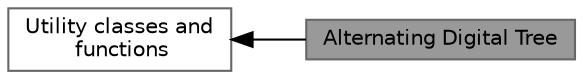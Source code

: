 digraph "Alternating Digital Tree"
{
 // LATEX_PDF_SIZE
  bgcolor="transparent";
  edge [fontname=Helvetica,fontsize=10,labelfontname=Helvetica,labelfontsize=10];
  node [fontname=Helvetica,fontsize=10,shape=box,height=0.2,width=0.4];
  rankdir=LR;
  Node1 [id="Node000001",label="Alternating Digital Tree",height=0.2,width=0.4,color="gray40", fillcolor="grey60", style="filled", fontcolor="black",tooltip="Tree-based searches (minimum distance, containment, etc.)."];
  Node2 [id="Node000002",label="Utility classes and\l functions",height=0.2,width=0.4,color="grey40", fillcolor="white", style="filled",URL="$group__Toolboxes.html",tooltip="Several classes and functions that implement common operations."];
  Node2->Node1 [shape=plaintext, dir="back", style="solid"];
}

